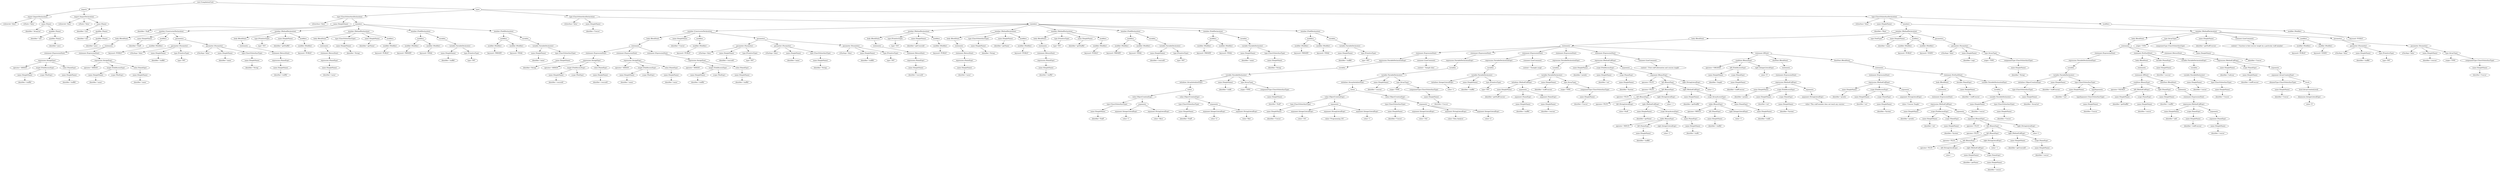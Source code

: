 digraph {
n0 [label="root (CompilationUnit)"];
n1 [label="imports"];
n0 -> n1;
n2 [label="import (ImportDeclaration)"];
n1 -> n2;
n3 [label="isAsterisk='false'"];
n2 -> n3;
n4 [label="isStatic='false'"];
n2 -> n4;
n5 [label="name (Name)"];
n2 -> n5;
n6 [label="identifier='ArrayList'"];
n5 -> n6;
n7 [label="qualifier (Name)"];
n5 -> n7;
n8 [label="identifier='util'"];
n7 -> n8;
n9 [label="qualifier (Name)"];
n7 -> n9;
n10 [label="identifier='java'"];
n9 -> n10;
n11 [label="import (ImportDeclaration)"];
n1 -> n11;
n12 [label="isAsterisk='false'"];
n11 -> n12;
n13 [label="isStatic='false'"];
n11 -> n13;
n14 [label="name (Name)"];
n11 -> n14;
n15 [label="identifier='List'"];
n14 -> n15;
n16 [label="qualifier (Name)"];
n14 -> n16;
n17 [label="identifier='util'"];
n16 -> n17;
n18 [label="qualifier (Name)"];
n16 -> n18;
n19 [label="identifier='java'"];
n18 -> n19;
n20 [label="types"];
n0 -> n20;
n21 [label="type (ClassOrInterfaceDeclaration)"];
n20 -> n21;
n22 [label="isInterface='false'"];
n21 -> n22;
n23 [label="name (SimpleName)"];
n21 -> n23;
n24 [label="identifier='Staff'"];
n23 -> n24;
n25 [label="members"];
n21 -> n25;
n26 [label="member (ConstructorDeclaration)"];
n25 -> n26;
n27 [label="body (BlockStmt)"];
n26 -> n27;
n28 [label="statements"];
n27 -> n28;
n29 [label="statement (ExpressionStmt)"];
n28 -> n29;
n30 [label="expression (AssignExpr)"];
n29 -> n30;
n31 [label="operator='ASSIGN'"];
n30 -> n31;
n32 [label="target (FieldAccessExpr)"];
n30 -> n32;
n33 [label="name (SimpleName)"];
n32 -> n33;
n34 [label="identifier='staffId'"];
n33 -> n34;
n35 [label="scope (ThisExpr)"];
n32 -> n35;
n36 [label="value (NameExpr)"];
n30 -> n36;
n37 [label="name (SimpleName)"];
n36 -> n37;
n38 [label="identifier='staffId'"];
n37 -> n38;
n39 [label="statement (ExpressionStmt)"];
n28 -> n39;
n40 [label="expression (AssignExpr)"];
n39 -> n40;
n41 [label="operator='ASSIGN'"];
n40 -> n41;
n42 [label="target (FieldAccessExpr)"];
n40 -> n42;
n43 [label="name (SimpleName)"];
n42 -> n43;
n44 [label="identifier='name'"];
n43 -> n44;
n45 [label="scope (ThisExpr)"];
n42 -> n45;
n46 [label="value (NameExpr)"];
n40 -> n46;
n47 [label="name (SimpleName)"];
n46 -> n47;
n48 [label="identifier='name'"];
n47 -> n48;
n49 [label="name (SimpleName)"];
n26 -> n49;
n50 [label="identifier='Staff'"];
n49 -> n50;
n51 [label="modifiers"];
n26 -> n51;
n52 [label="modifier (Modifier)"];
n51 -> n52;
n53 [label="keyword='PUBLIC'"];
n52 -> n53;
n54 [label="parameters"];
n26 -> n54;
n55 [label="parameter (Parameter)"];
n54 -> n55;
n56 [label="isVarArgs='false'"];
n55 -> n56;
n57 [label="name (SimpleName)"];
n55 -> n57;
n58 [label="identifier='staffId'"];
n57 -> n58;
n59 [label="type (PrimitiveType)"];
n55 -> n59;
n60 [label="type='INT'"];
n59 -> n60;
n61 [label="parameter (Parameter)"];
n54 -> n61;
n62 [label="isVarArgs='false'"];
n61 -> n62;
n63 [label="name (SimpleName)"];
n61 -> n63;
n64 [label="identifier='name'"];
n63 -> n64;
n65 [label="type (ClassOrInterfaceType)"];
n61 -> n65;
n66 [label="name (SimpleName)"];
n65 -> n66;
n67 [label="identifier='String'"];
n66 -> n67;
n68 [label="member (MethodDeclaration)"];
n25 -> n68;
n69 [label="body (BlockStmt)"];
n68 -> n69;
n70 [label="statements"];
n69 -> n70;
n71 [label="statement (ReturnStmt)"];
n70 -> n71;
n72 [label="expression (NameExpr)"];
n71 -> n72;
n73 [label="name (SimpleName)"];
n72 -> n73;
n74 [label="identifier='staffId'"];
n73 -> n74;
n75 [label="type (PrimitiveType)"];
n68 -> n75;
n76 [label="type='INT'"];
n75 -> n76;
n77 [label="name (SimpleName)"];
n68 -> n77;
n78 [label="identifier='getStaffId'"];
n77 -> n78;
n79 [label="modifiers"];
n68 -> n79;
n80 [label="modifier (Modifier)"];
n79 -> n80;
n81 [label="keyword='PUBLIC'"];
n80 -> n81;
n82 [label="member (MethodDeclaration)"];
n25 -> n82;
n83 [label="body (BlockStmt)"];
n82 -> n83;
n84 [label="statements"];
n83 -> n84;
n85 [label="statement (ReturnStmt)"];
n84 -> n85;
n86 [label="expression (NameExpr)"];
n85 -> n86;
n87 [label="name (SimpleName)"];
n86 -> n87;
n88 [label="identifier='name'"];
n87 -> n88;
n89 [label="type (ClassOrInterfaceType)"];
n82 -> n89;
n90 [label="name (SimpleName)"];
n89 -> n90;
n91 [label="identifier='String'"];
n90 -> n91;
n92 [label="name (SimpleName)"];
n82 -> n92;
n93 [label="identifier='getName'"];
n92 -> n93;
n94 [label="modifiers"];
n82 -> n94;
n95 [label="modifier (Modifier)"];
n94 -> n95;
n96 [label="keyword='PUBLIC'"];
n95 -> n96;
n97 [label="member (FieldDeclaration)"];
n25 -> n97;
n98 [label="modifiers"];
n97 -> n98;
n99 [label="modifier (Modifier)"];
n98 -> n99;
n100 [label="keyword='PRIVATE'"];
n99 -> n100;
n101 [label="modifier (Modifier)"];
n98 -> n101;
n102 [label="keyword='FINAL'"];
n101 -> n102;
n103 [label="variables"];
n97 -> n103;
n104 [label="variable (VariableDeclarator)"];
n103 -> n104;
n105 [label="name (SimpleName)"];
n104 -> n105;
n106 [label="identifier='staffId'"];
n105 -> n106;
n107 [label="type (PrimitiveType)"];
n104 -> n107;
n108 [label="type='INT'"];
n107 -> n108;
n109 [label="member (FieldDeclaration)"];
n25 -> n109;
n110 [label="modifiers"];
n109 -> n110;
n111 [label="modifier (Modifier)"];
n110 -> n111;
n112 [label="keyword='PRIVATE'"];
n111 -> n112;
n113 [label="modifier (Modifier)"];
n110 -> n113;
n114 [label="keyword='FINAL'"];
n113 -> n114;
n115 [label="variables"];
n109 -> n115;
n116 [label="variable (VariableDeclarator)"];
n115 -> n116;
n117 [label="name (SimpleName)"];
n116 -> n117;
n118 [label="identifier='name'"];
n117 -> n118;
n119 [label="type (ClassOrInterfaceType)"];
n116 -> n119;
n120 [label="name (SimpleName)"];
n119 -> n120;
n121 [label="identifier='String'"];
n120 -> n121;
n122 [label="type (ClassOrInterfaceDeclaration)"];
n20 -> n122;
n123 [label="isInterface='false'"];
n122 -> n123;
n124 [label="name (SimpleName)"];
n122 -> n124;
n125 [label="identifier='Course'"];
n124 -> n125;
n126 [label="members"];
n122 -> n126;
n127 [label="member (ConstructorDeclaration)"];
n126 -> n127;
n128 [label="body (BlockStmt)"];
n127 -> n128;
n129 [label="statements"];
n128 -> n129;
n130 [label="statement (ExpressionStmt)"];
n129 -> n130;
n131 [label="expression (AssignExpr)"];
n130 -> n131;
n132 [label="operator='ASSIGN'"];
n131 -> n132;
n133 [label="target (FieldAccessExpr)"];
n131 -> n133;
n134 [label="name (SimpleName)"];
n133 -> n134;
n135 [label="identifier='courseId'"];
n134 -> n135;
n136 [label="scope (ThisExpr)"];
n133 -> n136;
n137 [label="value (NameExpr)"];
n131 -> n137;
n138 [label="name (SimpleName)"];
n137 -> n138;
n139 [label="identifier='courseId'"];
n138 -> n139;
n140 [label="statement (ExpressionStmt)"];
n129 -> n140;
n141 [label="expression (AssignExpr)"];
n140 -> n141;
n142 [label="operator='ASSIGN'"];
n141 -> n142;
n143 [label="target (FieldAccessExpr)"];
n141 -> n143;
n144 [label="name (SimpleName)"];
n143 -> n144;
n145 [label="identifier='name'"];
n144 -> n145;
n146 [label="scope (ThisExpr)"];
n143 -> n146;
n147 [label="value (NameExpr)"];
n141 -> n147;
n148 [label="name (SimpleName)"];
n147 -> n148;
n149 [label="identifier='name'"];
n148 -> n149;
n150 [label="statement (ExpressionStmt)"];
n129 -> n150;
n151 [label="expression (AssignExpr)"];
n150 -> n151;
n152 [label="operator='ASSIGN'"];
n151 -> n152;
n153 [label="target (FieldAccessExpr)"];
n151 -> n153;
n154 [label="name (SimpleName)"];
n153 -> n154;
n155 [label="identifier='staffId'"];
n154 -> n155;
n156 [label="scope (ThisExpr)"];
n153 -> n156;
n157 [label="value (NameExpr)"];
n151 -> n157;
n158 [label="name (SimpleName)"];
n157 -> n158;
n159 [label="identifier='staffId'"];
n158 -> n159;
n160 [label="name (SimpleName)"];
n127 -> n160;
n161 [label="identifier='Course'"];
n160 -> n161;
n162 [label="modifiers"];
n127 -> n162;
n163 [label="modifier (Modifier)"];
n162 -> n163;
n164 [label="keyword='PUBLIC'"];
n163 -> n164;
n165 [label="parameters"];
n127 -> n165;
n166 [label="parameter (Parameter)"];
n165 -> n166;
n167 [label="isVarArgs='false'"];
n166 -> n167;
n168 [label="name (SimpleName)"];
n166 -> n168;
n169 [label="identifier='courseId'"];
n168 -> n169;
n170 [label="type (PrimitiveType)"];
n166 -> n170;
n171 [label="type='INT'"];
n170 -> n171;
n172 [label="parameter (Parameter)"];
n165 -> n172;
n173 [label="isVarArgs='false'"];
n172 -> n173;
n174 [label="name (SimpleName)"];
n172 -> n174;
n175 [label="identifier='name'"];
n174 -> n175;
n176 [label="type (ClassOrInterfaceType)"];
n172 -> n176;
n177 [label="name (SimpleName)"];
n176 -> n177;
n178 [label="identifier='String'"];
n177 -> n178;
n179 [label="parameter (Parameter)"];
n165 -> n179;
n180 [label="isVarArgs='false'"];
n179 -> n180;
n181 [label="name (SimpleName)"];
n179 -> n181;
n182 [label="identifier='staffId'"];
n181 -> n182;
n183 [label="type (PrimitiveType)"];
n179 -> n183;
n184 [label="type='INT'"];
n183 -> n184;
n185 [label="member (MethodDeclaration)"];
n126 -> n185;
n186 [label="body (BlockStmt)"];
n185 -> n186;
n187 [label="statements"];
n186 -> n187;
n188 [label="statement (ReturnStmt)"];
n187 -> n188;
n189 [label="expression (NameExpr)"];
n188 -> n189;
n190 [label="name (SimpleName)"];
n189 -> n190;
n191 [label="identifier='courseId'"];
n190 -> n191;
n192 [label="type (PrimitiveType)"];
n185 -> n192;
n193 [label="type='INT'"];
n192 -> n193;
n194 [label="name (SimpleName)"];
n185 -> n194;
n195 [label="identifier='getCourseId'"];
n194 -> n195;
n196 [label="modifiers"];
n185 -> n196;
n197 [label="modifier (Modifier)"];
n196 -> n197;
n198 [label="keyword='PUBLIC'"];
n197 -> n198;
n199 [label="member (MethodDeclaration)"];
n126 -> n199;
n200 [label="body (BlockStmt)"];
n199 -> n200;
n201 [label="statements"];
n200 -> n201;
n202 [label="statement (ReturnStmt)"];
n201 -> n202;
n203 [label="expression (NameExpr)"];
n202 -> n203;
n204 [label="name (SimpleName)"];
n203 -> n204;
n205 [label="identifier='name'"];
n204 -> n205;
n206 [label="type (ClassOrInterfaceType)"];
n199 -> n206;
n207 [label="name (SimpleName)"];
n206 -> n207;
n208 [label="identifier='String'"];
n207 -> n208;
n209 [label="name (SimpleName)"];
n199 -> n209;
n210 [label="identifier='getName'"];
n209 -> n210;
n211 [label="modifiers"];
n199 -> n211;
n212 [label="modifier (Modifier)"];
n211 -> n212;
n213 [label="keyword='PUBLIC'"];
n212 -> n213;
n214 [label="member (MethodDeclaration)"];
n126 -> n214;
n215 [label="body (BlockStmt)"];
n214 -> n215;
n216 [label="statements"];
n215 -> n216;
n217 [label="statement (ReturnStmt)"];
n216 -> n217;
n218 [label="expression (NameExpr)"];
n217 -> n218;
n219 [label="name (SimpleName)"];
n218 -> n219;
n220 [label="identifier='staffId'"];
n219 -> n220;
n221 [label="type (PrimitiveType)"];
n214 -> n221;
n222 [label="type='INT'"];
n221 -> n222;
n223 [label="name (SimpleName)"];
n214 -> n223;
n224 [label="identifier='getStaffId'"];
n223 -> n224;
n225 [label="modifiers"];
n214 -> n225;
n226 [label="modifier (Modifier)"];
n225 -> n226;
n227 [label="keyword='PUBLIC'"];
n226 -> n227;
n228 [label="member (FieldDeclaration)"];
n126 -> n228;
n229 [label="modifiers"];
n228 -> n229;
n230 [label="modifier (Modifier)"];
n229 -> n230;
n231 [label="keyword='PRIVATE'"];
n230 -> n231;
n232 [label="modifier (Modifier)"];
n229 -> n232;
n233 [label="keyword='FINAL'"];
n232 -> n233;
n234 [label="variables"];
n228 -> n234;
n235 [label="variable (VariableDeclarator)"];
n234 -> n235;
n236 [label="name (SimpleName)"];
n235 -> n236;
n237 [label="identifier='courseId'"];
n236 -> n237;
n238 [label="type (PrimitiveType)"];
n235 -> n238;
n239 [label="type='INT'"];
n238 -> n239;
n240 [label="member (FieldDeclaration)"];
n126 -> n240;
n241 [label="modifiers"];
n240 -> n241;
n242 [label="modifier (Modifier)"];
n241 -> n242;
n243 [label="keyword='PRIVATE'"];
n242 -> n243;
n244 [label="modifier (Modifier)"];
n241 -> n244;
n245 [label="keyword='FINAL'"];
n244 -> n245;
n246 [label="variables"];
n240 -> n246;
n247 [label="variable (VariableDeclarator)"];
n246 -> n247;
n248 [label="name (SimpleName)"];
n247 -> n248;
n249 [label="identifier='name'"];
n248 -> n249;
n250 [label="type (ClassOrInterfaceType)"];
n247 -> n250;
n251 [label="name (SimpleName)"];
n250 -> n251;
n252 [label="identifier='String'"];
n251 -> n252;
n253 [label="member (FieldDeclaration)"];
n126 -> n253;
n254 [label="modifiers"];
n253 -> n254;
n255 [label="modifier (Modifier)"];
n254 -> n255;
n256 [label="keyword='PRIVATE'"];
n255 -> n256;
n257 [label="modifier (Modifier)"];
n254 -> n257;
n258 [label="keyword='FINAL'"];
n257 -> n258;
n259 [label="variables"];
n253 -> n259;
n260 [label="variable (VariableDeclarator)"];
n259 -> n260;
n261 [label="name (SimpleName)"];
n260 -> n261;
n262 [label="identifier='staffId'"];
n261 -> n262;
n263 [label="type (PrimitiveType)"];
n260 -> n263;
n264 [label="type='INT'"];
n263 -> n264;
n265 [label="type (ClassOrInterfaceDeclaration)"];
n20 -> n265;
n266 [label="isInterface='false'"];
n265 -> n266;
n267 [label="name (SimpleName)"];
n265 -> n267;
n268 [label="identifier='Main'"];
n267 -> n268;
n269 [label="members"];
n265 -> n269;
n270 [label="member (MethodDeclaration)"];
n269 -> n270;
n271 [label="body (BlockStmt)"];
n270 -> n271;
n272 [label="statements"];
n271 -> n272;
n273 [label="statement (ExpressionStmt)"];
n272 -> n273;
n274 [label="expression (VariableDeclarationExpr)"];
n273 -> n274;
n275 [label="variables"];
n274 -> n275;
n276 [label="variable (VariableDeclarator)"];
n275 -> n276;
n277 [label="initializer (ArrayInitializerExpr)"];
n276 -> n277;
n278 [label="values"];
n277 -> n278;
n279 [label="value (ObjectCreationExpr)"];
n278 -> n279;
n280 [label="type (ClassOrInterfaceType)"];
n279 -> n280;
n281 [label="name (SimpleName)"];
n280 -> n281;
n282 [label="identifier='Staff'"];
n281 -> n282;
n283 [label="arguments"];
n279 -> n283;
n284 [label="argument (IntegerLiteralExpr)"];
n283 -> n284;
n285 [label="value='1'"];
n284 -> n285;
n286 [label="argument (StringLiteralExpr)"];
n283 -> n286;
n287 [label="value='Alice'"];
n286 -> n287;
n288 [label="value (ObjectCreationExpr)"];
n278 -> n288;
n289 [label="type (ClassOrInterfaceType)"];
n288 -> n289;
n290 [label="name (SimpleName)"];
n289 -> n290;
n291 [label="identifier='Staff'"];
n290 -> n291;
n292 [label="arguments"];
n288 -> n292;
n293 [label="argument (IntegerLiteralExpr)"];
n292 -> n293;
n294 [label="value='2'"];
n293 -> n294;
n295 [label="argument (StringLiteralExpr)"];
n292 -> n295;
n296 [label="value='Bob'"];
n295 -> n296;
n297 [label="name (SimpleName)"];
n276 -> n297;
n298 [label="identifier='staffs'"];
n297 -> n298;
n299 [label="type (ArrayType)"];
n276 -> n299;
n300 [label="origin='TYPE'"];
n299 -> n300;
n301 [label="componentType (ClassOrInterfaceType)"];
n299 -> n301;
n302 [label="name (SimpleName)"];
n301 -> n302;
n303 [label="identifier='Staff'"];
n302 -> n303;
n304 [label="comment (LineComment)"];
n273 -> n304;
n305 [label="content=' Sample data'"];
n304 -> n305;
n306 [label="statement (ExpressionStmt)"];
n272 -> n306;
n307 [label="expression (VariableDeclarationExpr)"];
n306 -> n307;
n308 [label="variables"];
n307 -> n308;
n309 [label="variable (VariableDeclarator)"];
n308 -> n309;
n310 [label="initializer (ArrayInitializerExpr)"];
n309 -> n310;
n311 [label="values"];
n310 -> n311;
n312 [label="value (ObjectCreationExpr)"];
n311 -> n312;
n313 [label="type (ClassOrInterfaceType)"];
n312 -> n313;
n314 [label="name (SimpleName)"];
n313 -> n314;
n315 [label="identifier='Course'"];
n314 -> n315;
n316 [label="arguments"];
n312 -> n316;
n317 [label="argument (IntegerLiteralExpr)"];
n316 -> n317;
n318 [label="value='101'"];
n317 -> n318;
n319 [label="argument (StringLiteralExpr)"];
n316 -> n319;
n320 [label="value='Programming 101'"];
n319 -> n320;
n321 [label="argument (IntegerLiteralExpr)"];
n316 -> n321;
n322 [label="value='1'"];
n321 -> n322;
n323 [label="value (ObjectCreationExpr)"];
n311 -> n323;
n324 [label="type (ClassOrInterfaceType)"];
n323 -> n324;
n325 [label="name (SimpleName)"];
n324 -> n325;
n326 [label="identifier='Course'"];
n325 -> n326;
n327 [label="arguments"];
n323 -> n327;
n328 [label="argument (IntegerLiteralExpr)"];
n327 -> n328;
n329 [label="value='102'"];
n328 -> n329;
n330 [label="argument (StringLiteralExpr)"];
n327 -> n330;
n331 [label="value='Data Analysis'"];
n330 -> n331;
n332 [label="argument (IntegerLiteralExpr)"];
n327 -> n332;
n333 [label="value='2'"];
n332 -> n333;
n334 [label="name (SimpleName)"];
n309 -> n334;
n335 [label="identifier='courses'"];
n334 -> n335;
n336 [label="type (ArrayType)"];
n309 -> n336;
n337 [label="origin='TYPE'"];
n336 -> n337;
n338 [label="componentType (ClassOrInterfaceType)"];
n336 -> n338;
n339 [label="name (SimpleName)"];
n338 -> n339;
n340 [label="identifier='Course'"];
n339 -> n340;
n341 [label="statement (ExpressionStmt)"];
n272 -> n341;
n342 [label="expression (VariableDeclarationExpr)"];
n341 -> n342;
n343 [label="variables"];
n342 -> n343;
n344 [label="variable (VariableDeclarator)"];
n343 -> n344;
n345 [label="initializer (IntegerLiteralExpr)"];
n344 -> n345;
n346 [label="value='1'"];
n345 -> n346;
n347 [label="name (SimpleName)"];
n344 -> n347;
n348 [label="identifier='staffId'"];
n347 -> n348;
n349 [label="type (PrimitiveType)"];
n344 -> n349;
n350 [label="type='INT'"];
n349 -> n350;
n351 [label="comment (LineComment)"];
n341 -> n351;
n352 [label="content=' Example usage'"];
n351 -> n352;
n353 [label="statement (ExpressionStmt)"];
n272 -> n353;
n354 [label="expression (VariableDeclarationExpr)"];
n353 -> n354;
n355 [label="variables"];
n354 -> n355;
n356 [label="variable (VariableDeclarator)"];
n355 -> n356;
n357 [label="initializer (MethodCallExpr)"];
n356 -> n357;
n358 [label="name (SimpleName)"];
n357 -> n358;
n359 [label="identifier='getStaffCourses'"];
n358 -> n359;
n360 [label="arguments"];
n357 -> n360;
n361 [label="argument (NameExpr)"];
n360 -> n361;
n362 [label="name (SimpleName)"];
n361 -> n362;
n363 [label="identifier='staffId'"];
n362 -> n363;
n364 [label="argument (NameExpr)"];
n360 -> n364;
n365 [label="name (SimpleName)"];
n364 -> n365;
n366 [label="identifier='courses'"];
n365 -> n366;
n367 [label="name (SimpleName)"];
n356 -> n367;
n368 [label="identifier='staffCourses'"];
n367 -> n368;
n369 [label="type (ArrayType)"];
n356 -> n369;
n370 [label="origin='TYPE'"];
n369 -> n370;
n371 [label="componentType (ClassOrInterfaceType)"];
n369 -> n371;
n372 [label="name (SimpleName)"];
n371 -> n372;
n373 [label="identifier='Course'"];
n372 -> n373;
n374 [label="statement (ExpressionStmt)"];
n272 -> n374;
n375 [label="expression (MethodCallExpr)"];
n374 -> n375;
n376 [label="name (SimpleName)"];
n375 -> n376;
n377 [label="identifier='println'"];
n376 -> n377;
n378 [label="scope (FieldAccessExpr)"];
n375 -> n378;
n379 [label="name (SimpleName)"];
n378 -> n379;
n380 [label="identifier='out'"];
n379 -> n380;
n381 [label="scope (NameExpr)"];
n378 -> n381;
n382 [label="name (SimpleName)"];
n381 -> n382;
n383 [label="identifier='System'"];
n382 -> n383;
n384 [label="arguments"];
n375 -> n384;
n385 [label="argument (BinaryExpr)"];
n384 -> n385;
n386 [label="operator='PLUS'"];
n385 -> n386;
n387 [label="left (BinaryExpr)"];
n385 -> n387;
n388 [label="operator='PLUS'"];
n387 -> n388;
n389 [label="left (BinaryExpr)"];
n387 -> n389;
n390 [label="operator='PLUS'"];
n389 -> n390;
n391 [label="left (BinaryExpr)"];
n389 -> n391;
n392 [label="operator='PLUS'"];
n391 -> n392;
n393 [label="left (StringLiteralExpr)"];
n391 -> n393;
n394 [label="value='Staff: '"];
n393 -> n394;
n395 [label="right (MethodCallExpr)"];
n391 -> n395;
n396 [label="name (SimpleName)"];
n395 -> n396;
n397 [label="identifier='getName'"];
n396 -> n397;
n398 [label="scope (ArrayAccessExpr)"];
n395 -> n398;
n399 [label="index (BinaryExpr)"];
n398 -> n399;
n400 [label="operator='MINUS'"];
n399 -> n400;
n401 [label="left (NameExpr)"];
n399 -> n401;
n402 [label="name (SimpleName)"];
n401 -> n402;
n403 [label="identifier='staffId'"];
n402 -> n403;
n404 [label="right (IntegerLiteralExpr)"];
n399 -> n404;
n405 [label="value='1'"];
n404 -> n405;
n406 [label="name (NameExpr)"];
n398 -> n406;
n407 [label="name (SimpleName)"];
n406 -> n407;
n408 [label="identifier='staffs'"];
n407 -> n408;
n409 [label="right (StringLiteralExpr)"];
n389 -> n409;
n410 [label="value=' ('"];
n409 -> n410;
n411 [label="right (MethodCallExpr)"];
n387 -> n411;
n412 [label="name (SimpleName)"];
n411 -> n412;
n413 [label="identifier='getStaffId'"];
n412 -> n413;
n414 [label="scope (ArrayAccessExpr)"];
n411 -> n414;
n415 [label="index (BinaryExpr)"];
n414 -> n415;
n416 [label="operator='MINUS'"];
n415 -> n416;
n417 [label="left (NameExpr)"];
n415 -> n417;
n418 [label="name (SimpleName)"];
n417 -> n418;
n419 [label="identifier='staffId'"];
n418 -> n419;
n420 [label="right (IntegerLiteralExpr)"];
n415 -> n420;
n421 [label="value='1'"];
n420 -> n421;
n422 [label="name (NameExpr)"];
n414 -> n422;
n423 [label="name (SimpleName)"];
n422 -> n423;
n424 [label="identifier='staffs'"];
n423 -> n424;
n425 [label="right (StringLiteralExpr)"];
n385 -> n425;
n426 [label="value=')'"];
n425 -> n426;
n427 [label="comment (LineComment)"];
n374 -> n427;
n428 [label="content=' Print staff information and courses taught'"];
n427 -> n428;
n429 [label="statement (IfStmt)"];
n272 -> n429;
n430 [label="condition (BinaryExpr)"];
n429 -> n430;
n431 [label="operator='GREATER'"];
n430 -> n431;
n432 [label="left (FieldAccessExpr)"];
n430 -> n432;
n433 [label="name (SimpleName)"];
n432 -> n433;
n434 [label="identifier='length'"];
n433 -> n434;
n435 [label="scope (NameExpr)"];
n432 -> n435;
n436 [label="name (SimpleName)"];
n435 -> n436;
n437 [label="identifier='staffCourses'"];
n436 -> n437;
n438 [label="right (IntegerLiteralExpr)"];
n430 -> n438;
n439 [label="value='0'"];
n438 -> n439;
n440 [label="elseStmt (BlockStmt)"];
n429 -> n440;
n441 [label="statements"];
n440 -> n441;
n442 [label="statement (ExpressionStmt)"];
n441 -> n442;
n443 [label="expression (MethodCallExpr)"];
n442 -> n443;
n444 [label="name (SimpleName)"];
n443 -> n444;
n445 [label="identifier='println'"];
n444 -> n445;
n446 [label="scope (FieldAccessExpr)"];
n443 -> n446;
n447 [label="name (SimpleName)"];
n446 -> n447;
n448 [label="identifier='out'"];
n447 -> n448;
n449 [label="scope (NameExpr)"];
n446 -> n449;
n450 [label="name (SimpleName)"];
n449 -> n450;
n451 [label="identifier='System'"];
n450 -> n451;
n452 [label="arguments"];
n443 -> n452;
n453 [label="argument (StringLiteralExpr)"];
n452 -> n453;
n454 [label="value='This staff member does not teach any courses.'"];
n453 -> n454;
n455 [label="thenStmt (BlockStmt)"];
n429 -> n455;
n456 [label="statements"];
n455 -> n456;
n457 [label="statement (ExpressionStmt)"];
n456 -> n457;
n458 [label="expression (MethodCallExpr)"];
n457 -> n458;
n459 [label="name (SimpleName)"];
n458 -> n459;
n460 [label="identifier='println'"];
n459 -> n460;
n461 [label="scope (FieldAccessExpr)"];
n458 -> n461;
n462 [label="name (SimpleName)"];
n461 -> n462;
n463 [label="identifier='out'"];
n462 -> n463;
n464 [label="scope (NameExpr)"];
n461 -> n464;
n465 [label="name (SimpleName)"];
n464 -> n465;
n466 [label="identifier='System'"];
n465 -> n466;
n467 [label="arguments"];
n458 -> n467;
n468 [label="argument (StringLiteralExpr)"];
n467 -> n468;
n469 [label="value='Courses Taught:'"];
n468 -> n469;
n470 [label="statement (ForEachStmt)"];
n456 -> n470;
n471 [label="body (BlockStmt)"];
n470 -> n471;
n472 [label="statements"];
n471 -> n472;
n473 [label="statement (ExpressionStmt)"];
n472 -> n473;
n474 [label="expression (MethodCallExpr)"];
n473 -> n474;
n475 [label="name (SimpleName)"];
n474 -> n475;
n476 [label="identifier='println'"];
n475 -> n476;
n477 [label="scope (FieldAccessExpr)"];
n474 -> n477;
n478 [label="name (SimpleName)"];
n477 -> n478;
n479 [label="identifier='out'"];
n478 -> n479;
n480 [label="scope (NameExpr)"];
n477 -> n480;
n481 [label="name (SimpleName)"];
n480 -> n481;
n482 [label="identifier='System'"];
n481 -> n482;
n483 [label="arguments"];
n474 -> n483;
n484 [label="argument (BinaryExpr)"];
n483 -> n484;
n485 [label="operator='PLUS'"];
n484 -> n485;
n486 [label="left (BinaryExpr)"];
n484 -> n486;
n487 [label="operator='PLUS'"];
n486 -> n487;
n488 [label="left (BinaryExpr)"];
n486 -> n488;
n489 [label="operator='PLUS'"];
n488 -> n489;
n490 [label="left (BinaryExpr)"];
n488 -> n490;
n491 [label="operator='PLUS'"];
n490 -> n491;
n492 [label="left (StringLiteralExpr)"];
n490 -> n492;
n493 [label="value='- '"];
n492 -> n493;
n494 [label="right (MethodCallExpr)"];
n490 -> n494;
n495 [label="name (SimpleName)"];
n494 -> n495;
n496 [label="identifier='getName'"];
n495 -> n496;
n497 [label="scope (NameExpr)"];
n494 -> n497;
n498 [label="name (SimpleName)"];
n497 -> n498;
n499 [label="identifier='course'"];
n498 -> n499;
n500 [label="right (StringLiteralExpr)"];
n488 -> n500;
n501 [label="value=' ('"];
n500 -> n501;
n502 [label="right (MethodCallExpr)"];
n486 -> n502;
n503 [label="name (SimpleName)"];
n502 -> n503;
n504 [label="identifier='getCourseId'"];
n503 -> n504;
n505 [label="scope (NameExpr)"];
n502 -> n505;
n506 [label="name (SimpleName)"];
n505 -> n506;
n507 [label="identifier='course'"];
n506 -> n507;
n508 [label="right (StringLiteralExpr)"];
n484 -> n508;
n509 [label="value=')'"];
n508 -> n509;
n510 [label="iterable (NameExpr)"];
n470 -> n510;
n511 [label="name (SimpleName)"];
n510 -> n511;
n512 [label="identifier='staffCourses'"];
n511 -> n512;
n513 [label="variable (VariableDeclarationExpr)"];
n470 -> n513;
n514 [label="variables"];
n513 -> n514;
n515 [label="variable (VariableDeclarator)"];
n514 -> n515;
n516 [label="name (SimpleName)"];
n515 -> n516;
n517 [label="identifier='course'"];
n516 -> n517;
n518 [label="type (ClassOrInterfaceType)"];
n515 -> n518;
n519 [label="name (SimpleName)"];
n518 -> n519;
n520 [label="identifier='Course'"];
n519 -> n520;
n521 [label="type (VoidType)"];
n270 -> n521;
n522 [label="name (SimpleName)"];
n270 -> n522;
n523 [label="identifier='main'"];
n522 -> n523;
n524 [label="modifiers"];
n270 -> n524;
n525 [label="modifier (Modifier)"];
n524 -> n525;
n526 [label="keyword='PUBLIC'"];
n525 -> n526;
n527 [label="modifier (Modifier)"];
n524 -> n527;
n528 [label="keyword='STATIC'"];
n527 -> n528;
n529 [label="parameters"];
n270 -> n529;
n530 [label="parameter (Parameter)"];
n529 -> n530;
n531 [label="isVarArgs='false'"];
n530 -> n531;
n532 [label="name (SimpleName)"];
n530 -> n532;
n533 [label="identifier='args'"];
n532 -> n533;
n534 [label="type (ArrayType)"];
n530 -> n534;
n535 [label="origin='TYPE'"];
n534 -> n535;
n536 [label="componentType (ClassOrInterfaceType)"];
n534 -> n536;
n537 [label="name (SimpleName)"];
n536 -> n537;
n538 [label="identifier='String'"];
n537 -> n538;
n539 [label="member (MethodDeclaration)"];
n269 -> n539;
n540 [label="body (BlockStmt)"];
n539 -> n540;
n541 [label="statements"];
n540 -> n541;
n542 [label="statement (ExpressionStmt)"];
n541 -> n542;
n543 [label="expression (VariableDeclarationExpr)"];
n542 -> n543;
n544 [label="variables"];
n543 -> n544;
n545 [label="variable (VariableDeclarator)"];
n544 -> n545;
n546 [label="initializer (ObjectCreationExpr)"];
n545 -> n546;
n547 [label="type (ClassOrInterfaceType)"];
n546 -> n547;
n548 [label="name (SimpleName)"];
n547 -> n548;
n549 [label="identifier='ArrayList'"];
n548 -> n549;
n550 [label="name (SimpleName)"];
n545 -> n550;
n551 [label="identifier='staffCourses'"];
n550 -> n551;
n552 [label="type (ClassOrInterfaceType)"];
n545 -> n552;
n553 [label="name (SimpleName)"];
n552 -> n553;
n554 [label="identifier='List'"];
n553 -> n554;
n555 [label="typeArguments"];
n552 -> n555;
n556 [label="typeArgument (ClassOrInterfaceType)"];
n555 -> n556;
n557 [label="name (SimpleName)"];
n556 -> n557;
n558 [label="identifier='Course'"];
n557 -> n558;
n559 [label="statement (ForEachStmt)"];
n541 -> n559;
n560 [label="body (BlockStmt)"];
n559 -> n560;
n561 [label="statements"];
n560 -> n561;
n562 [label="statement (IfStmt)"];
n561 -> n562;
n563 [label="condition (BinaryExpr)"];
n562 -> n563;
n564 [label="operator='EQUALS'"];
n563 -> n564;
n565 [label="left (MethodCallExpr)"];
n563 -> n565;
n566 [label="name (SimpleName)"];
n565 -> n566;
n567 [label="identifier='getStaffId'"];
n566 -> n567;
n568 [label="scope (NameExpr)"];
n565 -> n568;
n569 [label="name (SimpleName)"];
n568 -> n569;
n570 [label="identifier='course'"];
n569 -> n570;
n571 [label="right (NameExpr)"];
n563 -> n571;
n572 [label="name (SimpleName)"];
n571 -> n572;
n573 [label="identifier='staffId'"];
n572 -> n573;
n574 [label="thenStmt (BlockStmt)"];
n562 -> n574;
n575 [label="statements"];
n574 -> n575;
n576 [label="statement (ExpressionStmt)"];
n575 -> n576;
n577 [label="expression (MethodCallExpr)"];
n576 -> n577;
n578 [label="name (SimpleName)"];
n577 -> n578;
n579 [label="identifier='add'"];
n578 -> n579;
n580 [label="scope (NameExpr)"];
n577 -> n580;
n581 [label="name (SimpleName)"];
n580 -> n581;
n582 [label="identifier='staffCourses'"];
n581 -> n582;
n583 [label="arguments"];
n577 -> n583;
n584 [label="argument (NameExpr)"];
n583 -> n584;
n585 [label="name (SimpleName)"];
n584 -> n585;
n586 [label="identifier='course'"];
n585 -> n586;
n587 [label="iterable (NameExpr)"];
n559 -> n587;
n588 [label="name (SimpleName)"];
n587 -> n588;
n589 [label="identifier='courses'"];
n588 -> n589;
n590 [label="variable (VariableDeclarationExpr)"];
n559 -> n590;
n591 [label="variables"];
n590 -> n591;
n592 [label="variable (VariableDeclarator)"];
n591 -> n592;
n593 [label="name (SimpleName)"];
n592 -> n593;
n594 [label="identifier='course'"];
n593 -> n594;
n595 [label="type (ClassOrInterfaceType)"];
n592 -> n595;
n596 [label="name (SimpleName)"];
n595 -> n596;
n597 [label="identifier='Course'"];
n596 -> n597;
n598 [label="statement (ReturnStmt)"];
n541 -> n598;
n599 [label="expression (MethodCallExpr)"];
n598 -> n599;
n600 [label="name (SimpleName)"];
n599 -> n600;
n601 [label="identifier='toArray'"];
n600 -> n601;
n602 [label="scope (NameExpr)"];
n599 -> n602;
n603 [label="name (SimpleName)"];
n602 -> n603;
n604 [label="identifier='staffCourses'"];
n603 -> n604;
n605 [label="arguments"];
n599 -> n605;
n606 [label="argument (ArrayCreationExpr)"];
n605 -> n606;
n607 [label="elementType (ClassOrInterfaceType)"];
n606 -> n607;
n608 [label="name (SimpleName)"];
n607 -> n608;
n609 [label="identifier='Course'"];
n608 -> n609;
n610 [label="levels"];
n606 -> n610;
n611 [label="level (ArrayCreationLevel)"];
n610 -> n611;
n612 [label="dimension (IntegerLiteralExpr)"];
n611 -> n612;
n613 [label="value='0'"];
n612 -> n613;
n614 [label="type (ArrayType)"];
n539 -> n614;
n615 [label="origin='TYPE'"];
n614 -> n615;
n616 [label="componentType (ClassOrInterfaceType)"];
n614 -> n616;
n617 [label="name (SimpleName)"];
n616 -> n617;
n618 [label="identifier='Course'"];
n617 -> n618;
n619 [label="name (SimpleName)"];
n539 -> n619;
n620 [label="identifier='getStaffCourses'"];
n619 -> n620;
n621 [label="comment (LineComment)"];
n539 -> n621;
n622 [label="content=' Function to find courses taught by a particular staff member'"];
n621 -> n622;
n623 [label="modifiers"];
n539 -> n623;
n624 [label="modifier (Modifier)"];
n623 -> n624;
n625 [label="keyword='PUBLIC'"];
n624 -> n625;
n626 [label="modifier (Modifier)"];
n623 -> n626;
n627 [label="keyword='STATIC'"];
n626 -> n627;
n628 [label="parameters"];
n539 -> n628;
n629 [label="parameter (Parameter)"];
n628 -> n629;
n630 [label="isVarArgs='false'"];
n629 -> n630;
n631 [label="name (SimpleName)"];
n629 -> n631;
n632 [label="identifier='staffId'"];
n631 -> n632;
n633 [label="type (PrimitiveType)"];
n629 -> n633;
n634 [label="type='INT'"];
n633 -> n634;
n635 [label="parameter (Parameter)"];
n628 -> n635;
n636 [label="isVarArgs='false'"];
n635 -> n636;
n637 [label="name (SimpleName)"];
n635 -> n637;
n638 [label="identifier='courses'"];
n637 -> n638;
n639 [label="type (ArrayType)"];
n635 -> n639;
n640 [label="origin='TYPE'"];
n639 -> n640;
n641 [label="componentType (ClassOrInterfaceType)"];
n639 -> n641;
n642 [label="name (SimpleName)"];
n641 -> n642;
n643 [label="identifier='Course'"];
n642 -> n643;
n644 [label="modifiers"];
n265 -> n644;
n645 [label="modifier (Modifier)"];
n644 -> n645;
n646 [label="keyword='PUBLIC'"];
n645 -> n646;
}